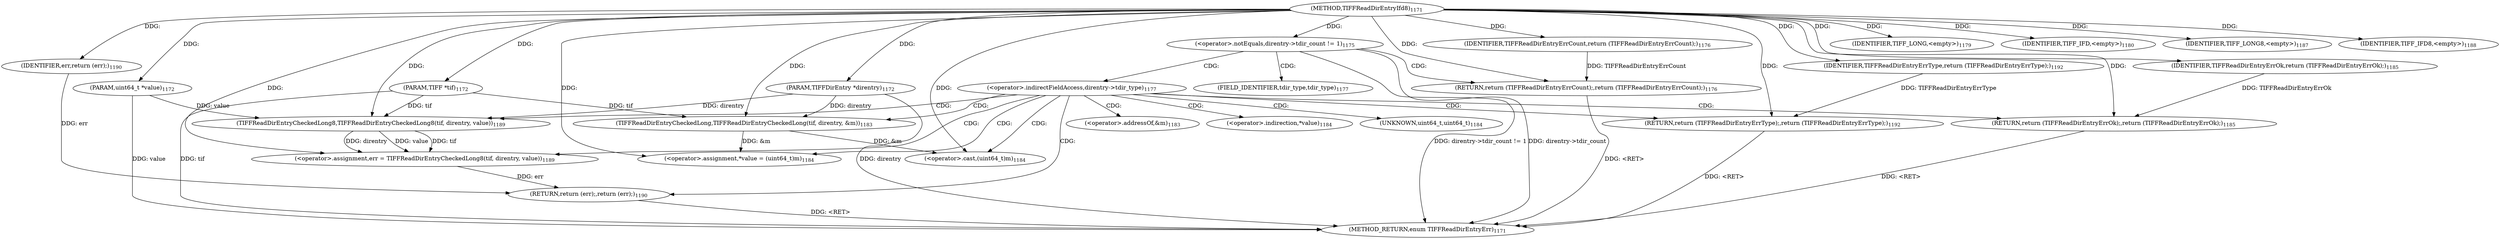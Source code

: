 digraph "TIFFReadDirEntryIfd8" {  
"80654" [label = <(METHOD,TIFFReadDirEntryIfd8)<SUB>1171</SUB>> ]
"80708" [label = <(METHOD_RETURN,enum TIFFReadDirEntryErr)<SUB>1171</SUB>> ]
"80655" [label = <(PARAM,TIFF *tif)<SUB>1172</SUB>> ]
"80656" [label = <(PARAM,TIFFDirEntry *direntry)<SUB>1172</SUB>> ]
"80657" [label = <(PARAM,uint64_t *value)<SUB>1172</SUB>> ]
"80661" [label = <(&lt;operator&gt;.notEquals,direntry-&gt;tdir_count != 1)<SUB>1175</SUB>> ]
"80667" [label = <(RETURN,return (TIFFReadDirEntryErrCount);,return (TIFFReadDirEntryErrCount);)<SUB>1176</SUB>> ]
"80675" [label = <(IDENTIFIER,TIFF_LONG,&lt;empty&gt;)<SUB>1179</SUB>> ]
"80677" [label = <(IDENTIFIER,TIFF_IFD,&lt;empty&gt;)<SUB>1180</SUB>> ]
"80694" [label = <(IDENTIFIER,TIFF_LONG8,&lt;empty&gt;)<SUB>1187</SUB>> ]
"80696" [label = <(IDENTIFIER,TIFF_IFD8,&lt;empty&gt;)<SUB>1188</SUB>> ]
"80697" [label = <(&lt;operator&gt;.assignment,err = TIFFReadDirEntryCheckedLong8(tif, direntry, value))<SUB>1189</SUB>> ]
"80703" [label = <(RETURN,return (err);,return (err);)<SUB>1190</SUB>> ]
"80706" [label = <(RETURN,return (TIFFReadDirEntryErrType);,return (TIFFReadDirEntryErrType);)<SUB>1192</SUB>> ]
"80668" [label = <(IDENTIFIER,TIFFReadDirEntryErrCount,return (TIFFReadDirEntryErrCount);)<SUB>1176</SUB>> ]
"80680" [label = <(TIFFReadDirEntryCheckedLong,TIFFReadDirEntryCheckedLong(tif, direntry, &amp;m))<SUB>1183</SUB>> ]
"80685" [label = <(&lt;operator&gt;.assignment,*value = (uint64_t)m)<SUB>1184</SUB>> ]
"80691" [label = <(RETURN,return (TIFFReadDirEntryErrOk);,return (TIFFReadDirEntryErrOk);)<SUB>1185</SUB>> ]
"80704" [label = <(IDENTIFIER,err,return (err);)<SUB>1190</SUB>> ]
"80707" [label = <(IDENTIFIER,TIFFReadDirEntryErrType,return (TIFFReadDirEntryErrType);)<SUB>1192</SUB>> ]
"80692" [label = <(IDENTIFIER,TIFFReadDirEntryErrOk,return (TIFFReadDirEntryErrOk);)<SUB>1185</SUB>> ]
"80699" [label = <(TIFFReadDirEntryCheckedLong8,TIFFReadDirEntryCheckedLong8(tif, direntry, value))<SUB>1189</SUB>> ]
"80688" [label = <(&lt;operator&gt;.cast,(uint64_t)m)<SUB>1184</SUB>> ]
"80670" [label = <(&lt;operator&gt;.indirectFieldAccess,direntry-&gt;tdir_type)<SUB>1177</SUB>> ]
"80672" [label = <(FIELD_IDENTIFIER,tdir_type,tdir_type)<SUB>1177</SUB>> ]
"80683" [label = <(&lt;operator&gt;.addressOf,&amp;m)<SUB>1183</SUB>> ]
"80686" [label = <(&lt;operator&gt;.indirection,*value)<SUB>1184</SUB>> ]
"80689" [label = <(UNKNOWN,uint64_t,uint64_t)<SUB>1184</SUB>> ]
  "80691" -> "80708"  [ label = "DDG: &lt;RET&gt;"] 
  "80703" -> "80708"  [ label = "DDG: &lt;RET&gt;"] 
  "80667" -> "80708"  [ label = "DDG: &lt;RET&gt;"] 
  "80706" -> "80708"  [ label = "DDG: &lt;RET&gt;"] 
  "80655" -> "80708"  [ label = "DDG: tif"] 
  "80656" -> "80708"  [ label = "DDG: direntry"] 
  "80657" -> "80708"  [ label = "DDG: value"] 
  "80661" -> "80708"  [ label = "DDG: direntry-&gt;tdir_count"] 
  "80661" -> "80708"  [ label = "DDG: direntry-&gt;tdir_count != 1"] 
  "80654" -> "80655"  [ label = "DDG: "] 
  "80654" -> "80656"  [ label = "DDG: "] 
  "80654" -> "80657"  [ label = "DDG: "] 
  "80654" -> "80661"  [ label = "DDG: "] 
  "80668" -> "80667"  [ label = "DDG: TIFFReadDirEntryErrCount"] 
  "80654" -> "80667"  [ label = "DDG: "] 
  "80654" -> "80675"  [ label = "DDG: "] 
  "80654" -> "80677"  [ label = "DDG: "] 
  "80654" -> "80694"  [ label = "DDG: "] 
  "80654" -> "80696"  [ label = "DDG: "] 
  "80699" -> "80697"  [ label = "DDG: tif"] 
  "80699" -> "80697"  [ label = "DDG: direntry"] 
  "80699" -> "80697"  [ label = "DDG: value"] 
  "80704" -> "80703"  [ label = "DDG: err"] 
  "80697" -> "80703"  [ label = "DDG: err"] 
  "80707" -> "80706"  [ label = "DDG: TIFFReadDirEntryErrType"] 
  "80654" -> "80706"  [ label = "DDG: "] 
  "80654" -> "80668"  [ label = "DDG: "] 
  "80680" -> "80685"  [ label = "DDG: &amp;m"] 
  "80654" -> "80685"  [ label = "DDG: "] 
  "80692" -> "80691"  [ label = "DDG: TIFFReadDirEntryErrOk"] 
  "80654" -> "80691"  [ label = "DDG: "] 
  "80654" -> "80697"  [ label = "DDG: "] 
  "80654" -> "80704"  [ label = "DDG: "] 
  "80654" -> "80707"  [ label = "DDG: "] 
  "80655" -> "80680"  [ label = "DDG: tif"] 
  "80654" -> "80680"  [ label = "DDG: "] 
  "80656" -> "80680"  [ label = "DDG: direntry"] 
  "80654" -> "80692"  [ label = "DDG: "] 
  "80655" -> "80699"  [ label = "DDG: tif"] 
  "80654" -> "80699"  [ label = "DDG: "] 
  "80656" -> "80699"  [ label = "DDG: direntry"] 
  "80657" -> "80699"  [ label = "DDG: value"] 
  "80680" -> "80688"  [ label = "DDG: &amp;m"] 
  "80654" -> "80688"  [ label = "DDG: "] 
  "80661" -> "80672"  [ label = "CDG: "] 
  "80661" -> "80670"  [ label = "CDG: "] 
  "80661" -> "80667"  [ label = "CDG: "] 
  "80670" -> "80685"  [ label = "CDG: "] 
  "80670" -> "80691"  [ label = "CDG: "] 
  "80670" -> "80689"  [ label = "CDG: "] 
  "80670" -> "80699"  [ label = "CDG: "] 
  "80670" -> "80683"  [ label = "CDG: "] 
  "80670" -> "80697"  [ label = "CDG: "] 
  "80670" -> "80688"  [ label = "CDG: "] 
  "80670" -> "80680"  [ label = "CDG: "] 
  "80670" -> "80706"  [ label = "CDG: "] 
  "80670" -> "80703"  [ label = "CDG: "] 
  "80670" -> "80686"  [ label = "CDG: "] 
}
